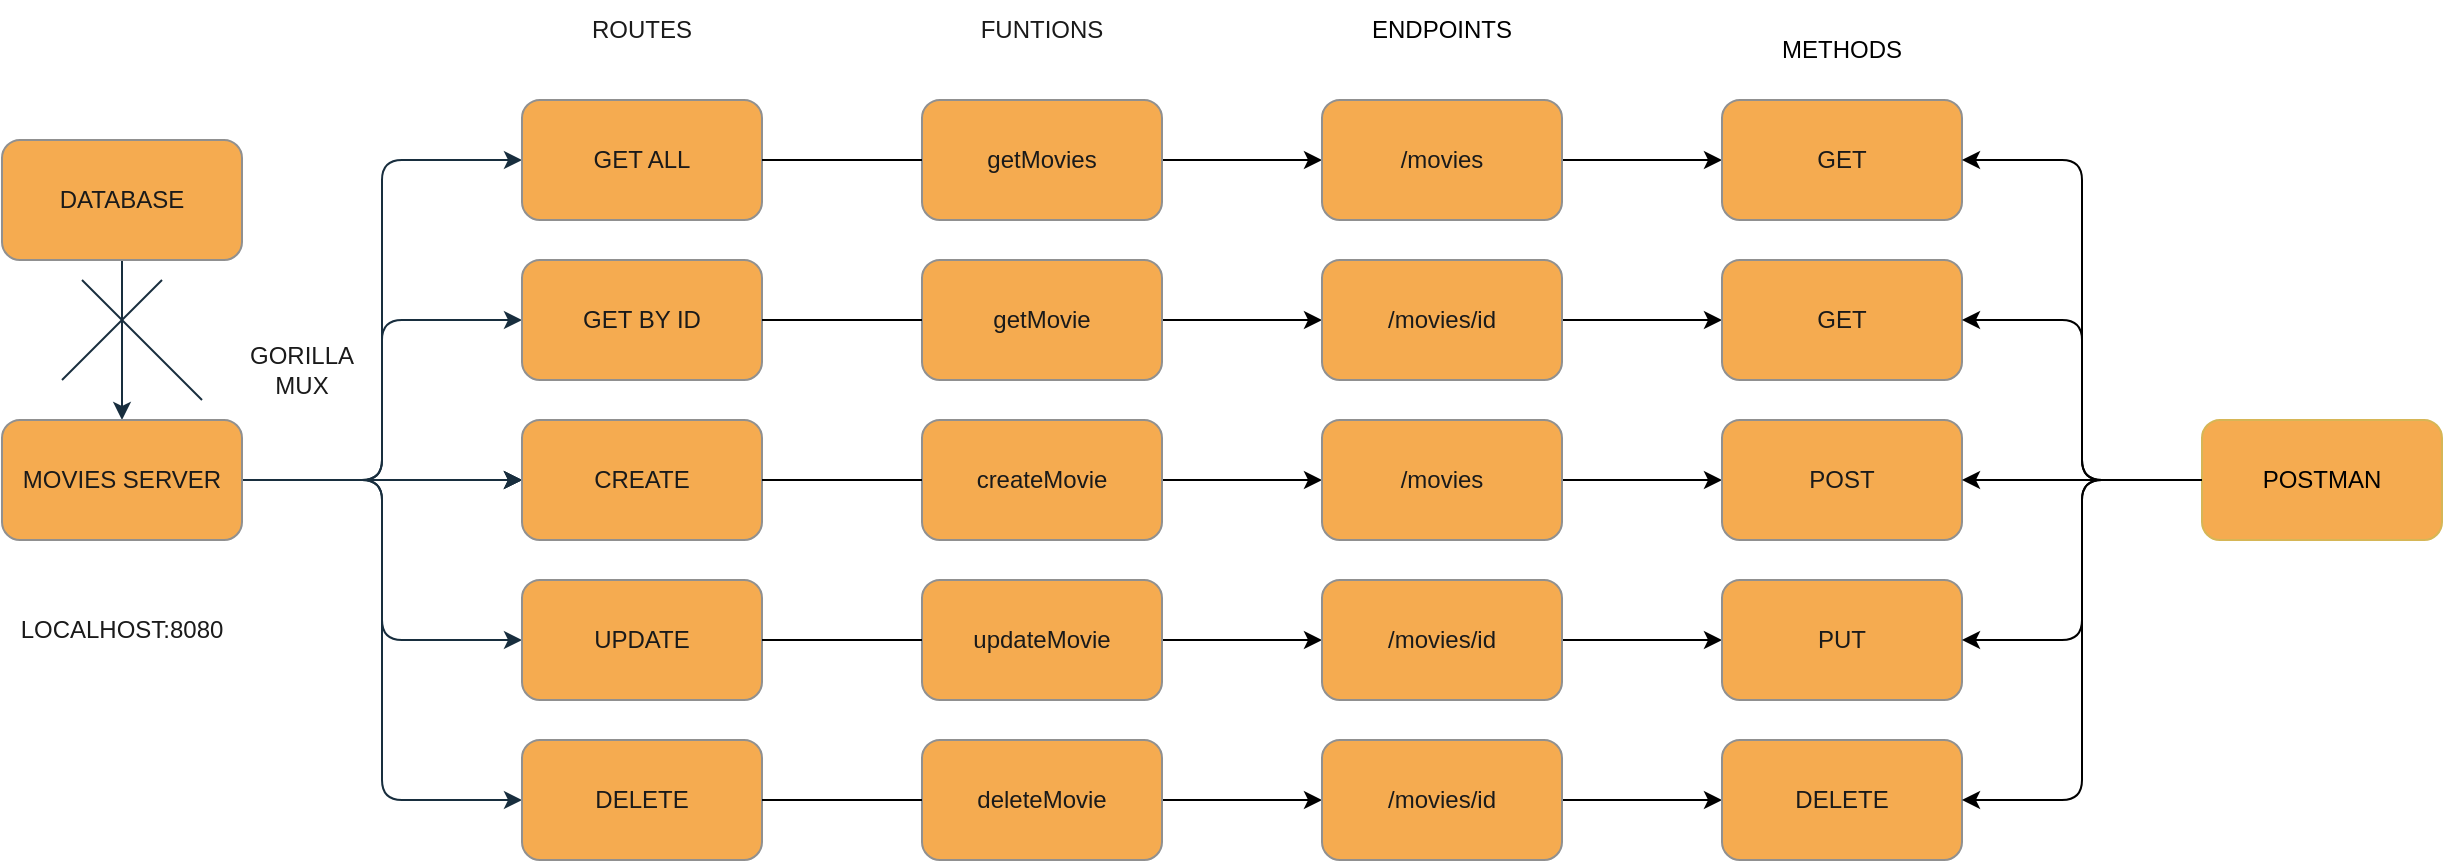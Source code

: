 <mxfile version="23.1.5" type="github">
  <diagram name="Page-1" id="TWm2WNOojCXmG828KJlD">
    <mxGraphModel dx="1426" dy="905" grid="1" gridSize="10" guides="1" tooltips="1" connect="1" arrows="1" fold="1" page="1" pageScale="1" pageWidth="850" pageHeight="1100" math="0" shadow="0">
      <root>
        <mxCell id="0" />
        <mxCell id="1" parent="0" />
        <mxCell id="EWhgeYXYT30elMlZ50Et-3" value="" style="edgeStyle=orthogonalEdgeStyle;rounded=1;orthogonalLoop=1;jettySize=auto;html=1;labelBackgroundColor=none;strokeColor=#182E3E;fontColor=default;" edge="1" parent="1" source="EWhgeYXYT30elMlZ50Et-2" target="EWhgeYXYT30elMlZ50Et-1">
          <mxGeometry relative="1" as="geometry" />
        </mxCell>
        <mxCell id="EWhgeYXYT30elMlZ50Et-7" value="" style="edgeStyle=orthogonalEdgeStyle;rounded=1;orthogonalLoop=1;jettySize=auto;html=1;labelBackgroundColor=none;strokeColor=#182E3E;fontColor=default;" edge="1" parent="1" source="EWhgeYXYT30elMlZ50Et-1" target="EWhgeYXYT30elMlZ50Et-6">
          <mxGeometry relative="1" as="geometry" />
        </mxCell>
        <mxCell id="EWhgeYXYT30elMlZ50Et-8" value="" style="edgeStyle=orthogonalEdgeStyle;rounded=1;orthogonalLoop=1;jettySize=auto;html=1;labelBackgroundColor=none;strokeColor=#182E3E;fontColor=default;" edge="1" parent="1" source="EWhgeYXYT30elMlZ50Et-1" target="EWhgeYXYT30elMlZ50Et-6">
          <mxGeometry relative="1" as="geometry" />
        </mxCell>
        <mxCell id="EWhgeYXYT30elMlZ50Et-9" value="" style="edgeStyle=orthogonalEdgeStyle;rounded=1;orthogonalLoop=1;jettySize=auto;html=1;labelBackgroundColor=none;strokeColor=#182E3E;fontColor=default;" edge="1" parent="1" source="EWhgeYXYT30elMlZ50Et-1" target="EWhgeYXYT30elMlZ50Et-6">
          <mxGeometry relative="1" as="geometry" />
        </mxCell>
        <mxCell id="EWhgeYXYT30elMlZ50Et-11" value="" style="edgeStyle=orthogonalEdgeStyle;rounded=1;orthogonalLoop=1;jettySize=auto;html=1;labelBackgroundColor=none;strokeColor=#182E3E;fontColor=default;" edge="1" parent="1" source="EWhgeYXYT30elMlZ50Et-1" target="EWhgeYXYT30elMlZ50Et-10">
          <mxGeometry relative="1" as="geometry">
            <Array as="points">
              <mxPoint x="200" y="460" />
              <mxPoint x="200" y="380" />
            </Array>
          </mxGeometry>
        </mxCell>
        <mxCell id="EWhgeYXYT30elMlZ50Et-13" value="" style="edgeStyle=orthogonalEdgeStyle;rounded=1;orthogonalLoop=1;jettySize=auto;html=1;labelBackgroundColor=none;strokeColor=#182E3E;fontColor=default;" edge="1" parent="1" source="EWhgeYXYT30elMlZ50Et-1" target="EWhgeYXYT30elMlZ50Et-12">
          <mxGeometry relative="1" as="geometry">
            <Array as="points">
              <mxPoint x="200" y="460" />
              <mxPoint x="200" y="300" />
            </Array>
          </mxGeometry>
        </mxCell>
        <mxCell id="EWhgeYXYT30elMlZ50Et-15" value="" style="edgeStyle=orthogonalEdgeStyle;rounded=1;orthogonalLoop=1;jettySize=auto;html=1;labelBackgroundColor=none;strokeColor=#182E3E;fontColor=default;" edge="1" parent="1" source="EWhgeYXYT30elMlZ50Et-1" target="EWhgeYXYT30elMlZ50Et-14">
          <mxGeometry relative="1" as="geometry">
            <Array as="points">
              <mxPoint x="200" y="460" />
              <mxPoint x="200" y="540" />
            </Array>
          </mxGeometry>
        </mxCell>
        <mxCell id="EWhgeYXYT30elMlZ50Et-17" value="" style="edgeStyle=orthogonalEdgeStyle;rounded=1;orthogonalLoop=1;jettySize=auto;html=1;labelBackgroundColor=none;strokeColor=#182E3E;fontColor=default;" edge="1" parent="1" source="EWhgeYXYT30elMlZ50Et-1" target="EWhgeYXYT30elMlZ50Et-16">
          <mxGeometry relative="1" as="geometry">
            <Array as="points">
              <mxPoint x="200" y="460" />
              <mxPoint x="200" y="620" />
            </Array>
          </mxGeometry>
        </mxCell>
        <mxCell id="EWhgeYXYT30elMlZ50Et-1" value="MOVIES SERVER" style="rounded=1;whiteSpace=wrap;html=1;labelBackgroundColor=none;fillColor=#F5AB50;strokeColor=#909090;fontColor=#1A1A1A;" vertex="1" parent="1">
          <mxGeometry x="10" y="430" width="120" height="60" as="geometry" />
        </mxCell>
        <mxCell id="EWhgeYXYT30elMlZ50Et-2" value="DATABASE" style="rounded=1;whiteSpace=wrap;html=1;labelBackgroundColor=none;fillColor=#F5AB50;strokeColor=#909090;fontColor=#1A1A1A;" vertex="1" parent="1">
          <mxGeometry x="10" y="290" width="120" height="60" as="geometry" />
        </mxCell>
        <mxCell id="EWhgeYXYT30elMlZ50Et-4" value="" style="endArrow=none;html=1;rounded=1;labelBackgroundColor=none;strokeColor=#182E3E;fontColor=default;" edge="1" parent="1">
          <mxGeometry width="50" height="50" relative="1" as="geometry">
            <mxPoint x="40" y="410" as="sourcePoint" />
            <mxPoint x="90" y="360" as="targetPoint" />
          </mxGeometry>
        </mxCell>
        <mxCell id="EWhgeYXYT30elMlZ50Et-5" value="" style="endArrow=none;html=1;rounded=1;labelBackgroundColor=none;strokeColor=#182E3E;fontColor=default;" edge="1" parent="1">
          <mxGeometry width="50" height="50" relative="1" as="geometry">
            <mxPoint x="50" y="360" as="sourcePoint" />
            <mxPoint x="110" y="420" as="targetPoint" />
          </mxGeometry>
        </mxCell>
        <mxCell id="EWhgeYXYT30elMlZ50Et-6" value="CREATE" style="rounded=1;whiteSpace=wrap;html=1;labelBackgroundColor=none;fillColor=#F5AB50;strokeColor=#909090;fontColor=#1A1A1A;" vertex="1" parent="1">
          <mxGeometry x="270" y="430" width="120" height="60" as="geometry" />
        </mxCell>
        <mxCell id="EWhgeYXYT30elMlZ50Et-10" value="GET BY ID" style="rounded=1;whiteSpace=wrap;html=1;labelBackgroundColor=none;fillColor=#F5AB50;strokeColor=#909090;fontColor=#1A1A1A;" vertex="1" parent="1">
          <mxGeometry x="270" y="350" width="120" height="60" as="geometry" />
        </mxCell>
        <mxCell id="EWhgeYXYT30elMlZ50Et-27" value="" style="rounded=1;orthogonalLoop=1;jettySize=auto;html=1;labelBackgroundColor=none;strokeColor=none;fontColor=default;" edge="1" parent="1" source="EWhgeYXYT30elMlZ50Et-12" target="EWhgeYXYT30elMlZ50Et-26">
          <mxGeometry relative="1" as="geometry" />
        </mxCell>
        <mxCell id="EWhgeYXYT30elMlZ50Et-12" value="GET ALL" style="rounded=1;whiteSpace=wrap;html=1;labelBackgroundColor=none;fillColor=#F5AB50;strokeColor=#909090;fontColor=#1A1A1A;" vertex="1" parent="1">
          <mxGeometry x="270" y="270" width="120" height="60" as="geometry" />
        </mxCell>
        <mxCell id="EWhgeYXYT30elMlZ50Et-33" value="" style="edgeStyle=orthogonalEdgeStyle;rounded=1;orthogonalLoop=1;jettySize=auto;html=1;labelBackgroundColor=none;strokeColor=none;fontColor=default;" edge="1" parent="1" source="EWhgeYXYT30elMlZ50Et-14" target="EWhgeYXYT30elMlZ50Et-32">
          <mxGeometry relative="1" as="geometry" />
        </mxCell>
        <mxCell id="EWhgeYXYT30elMlZ50Et-14" value="UPDATE" style="rounded=1;whiteSpace=wrap;html=1;labelBackgroundColor=none;fillColor=#F5AB50;strokeColor=#909090;fontColor=#1A1A1A;" vertex="1" parent="1">
          <mxGeometry x="270" y="510" width="120" height="60" as="geometry" />
        </mxCell>
        <mxCell id="EWhgeYXYT30elMlZ50Et-16" value="DELETE" style="rounded=1;whiteSpace=wrap;html=1;labelBackgroundColor=none;fillColor=#F5AB50;strokeColor=#909090;fontColor=#1A1A1A;" vertex="1" parent="1">
          <mxGeometry x="270" y="590" width="120" height="60" as="geometry" />
        </mxCell>
        <mxCell id="EWhgeYXYT30elMlZ50Et-20" value="GORILLA&lt;br&gt;MUX" style="text;html=1;align=center;verticalAlign=middle;whiteSpace=wrap;rounded=1;labelBackgroundColor=none;fontColor=#1A1A1A;" vertex="1" parent="1">
          <mxGeometry x="130" y="390" width="60" height="30" as="geometry" />
        </mxCell>
        <mxCell id="EWhgeYXYT30elMlZ50Et-24" value="LOCALHOST:8080" style="text;html=1;align=center;verticalAlign=middle;whiteSpace=wrap;rounded=1;labelBackgroundColor=none;fontColor=#1A1A1A;" vertex="1" parent="1">
          <mxGeometry x="40" y="520" width="60" height="30" as="geometry" />
        </mxCell>
        <mxCell id="EWhgeYXYT30elMlZ50Et-25" value="ROUTES" style="text;html=1;align=center;verticalAlign=middle;whiteSpace=wrap;rounded=1;labelBackgroundColor=none;fontColor=#1A1A1A;" vertex="1" parent="1">
          <mxGeometry x="300" y="220" width="60" height="30" as="geometry" />
        </mxCell>
        <mxCell id="EWhgeYXYT30elMlZ50Et-47" value="" style="edgeStyle=orthogonalEdgeStyle;rounded=1;orthogonalLoop=1;jettySize=auto;html=1;" edge="1" parent="1" source="EWhgeYXYT30elMlZ50Et-26" target="EWhgeYXYT30elMlZ50Et-46">
          <mxGeometry relative="1" as="geometry" />
        </mxCell>
        <mxCell id="EWhgeYXYT30elMlZ50Et-26" value="getMovies" style="rounded=1;whiteSpace=wrap;html=1;labelBackgroundColor=none;fillColor=#F5AB50;strokeColor=#909090;fontColor=#1A1A1A;" vertex="1" parent="1">
          <mxGeometry x="470" y="270" width="120" height="60" as="geometry" />
        </mxCell>
        <mxCell id="EWhgeYXYT30elMlZ50Et-49" value="" style="edgeStyle=orthogonalEdgeStyle;rounded=1;orthogonalLoop=1;jettySize=auto;html=1;" edge="1" parent="1" source="EWhgeYXYT30elMlZ50Et-28" target="EWhgeYXYT30elMlZ50Et-48">
          <mxGeometry relative="1" as="geometry" />
        </mxCell>
        <mxCell id="EWhgeYXYT30elMlZ50Et-28" value="getMovie" style="rounded=1;whiteSpace=wrap;html=1;labelBackgroundColor=none;fillColor=#F5AB50;strokeColor=#909090;fontColor=#1A1A1A;" vertex="1" parent="1">
          <mxGeometry x="470" y="350" width="120" height="60" as="geometry" />
        </mxCell>
        <mxCell id="EWhgeYXYT30elMlZ50Et-51" value="" style="edgeStyle=orthogonalEdgeStyle;rounded=1;orthogonalLoop=1;jettySize=auto;html=1;" edge="1" parent="1" source="EWhgeYXYT30elMlZ50Et-30" target="EWhgeYXYT30elMlZ50Et-50">
          <mxGeometry relative="1" as="geometry" />
        </mxCell>
        <mxCell id="EWhgeYXYT30elMlZ50Et-30" value="createMovie" style="rounded=1;whiteSpace=wrap;html=1;labelBackgroundColor=none;fillColor=#F5AB50;strokeColor=#909090;fontColor=#1A1A1A;" vertex="1" parent="1">
          <mxGeometry x="470" y="430" width="120" height="60" as="geometry" />
        </mxCell>
        <mxCell id="EWhgeYXYT30elMlZ50Et-53" value="" style="edgeStyle=orthogonalEdgeStyle;rounded=1;orthogonalLoop=1;jettySize=auto;html=1;" edge="1" parent="1" source="EWhgeYXYT30elMlZ50Et-32" target="EWhgeYXYT30elMlZ50Et-52">
          <mxGeometry relative="1" as="geometry" />
        </mxCell>
        <mxCell id="EWhgeYXYT30elMlZ50Et-32" value="updateMovie" style="rounded=1;whiteSpace=wrap;html=1;labelBackgroundColor=none;fillColor=#F5AB50;strokeColor=#909090;fontColor=#1A1A1A;" vertex="1" parent="1">
          <mxGeometry x="470" y="510" width="120" height="60" as="geometry" />
        </mxCell>
        <mxCell id="EWhgeYXYT30elMlZ50Et-55" value="" style="edgeStyle=orthogonalEdgeStyle;rounded=1;orthogonalLoop=1;jettySize=auto;html=1;" edge="1" parent="1" source="EWhgeYXYT30elMlZ50Et-34" target="EWhgeYXYT30elMlZ50Et-54">
          <mxGeometry relative="1" as="geometry" />
        </mxCell>
        <mxCell id="EWhgeYXYT30elMlZ50Et-34" value="deleteMovie" style="rounded=1;whiteSpace=wrap;html=1;labelBackgroundColor=none;fillColor=#F5AB50;strokeColor=#909090;fontColor=#1A1A1A;" vertex="1" parent="1">
          <mxGeometry x="470" y="590" width="120" height="60" as="geometry" />
        </mxCell>
        <mxCell id="EWhgeYXYT30elMlZ50Et-38" value="FUNTIONS" style="text;html=1;align=center;verticalAlign=middle;whiteSpace=wrap;rounded=1;labelBackgroundColor=none;fontColor=#1A1A1A;" vertex="1" parent="1">
          <mxGeometry x="500" y="220" width="60" height="30" as="geometry" />
        </mxCell>
        <mxCell id="EWhgeYXYT30elMlZ50Et-40" value="" style="endArrow=none;html=1;rounded=1;exitX=1;exitY=0.5;exitDx=0;exitDy=0;entryX=0;entryY=0.5;entryDx=0;entryDy=0;" edge="1" parent="1" source="EWhgeYXYT30elMlZ50Et-12" target="EWhgeYXYT30elMlZ50Et-26">
          <mxGeometry width="50" height="50" relative="1" as="geometry">
            <mxPoint x="450" y="180" as="sourcePoint" />
            <mxPoint x="520" y="180" as="targetPoint" />
          </mxGeometry>
        </mxCell>
        <mxCell id="EWhgeYXYT30elMlZ50Et-42" value="" style="endArrow=none;html=1;rounded=1;entryX=0;entryY=0.5;entryDx=0;entryDy=0;exitX=1;exitY=0.5;exitDx=0;exitDy=0;" edge="1" parent="1" source="EWhgeYXYT30elMlZ50Et-16" target="EWhgeYXYT30elMlZ50Et-34">
          <mxGeometry width="50" height="50" relative="1" as="geometry">
            <mxPoint x="400" y="510" as="sourcePoint" />
            <mxPoint x="450" y="460" as="targetPoint" />
          </mxGeometry>
        </mxCell>
        <mxCell id="EWhgeYXYT30elMlZ50Et-43" value="" style="endArrow=none;html=1;rounded=1;exitX=1;exitY=0.5;exitDx=0;exitDy=0;entryX=0;entryY=0.5;entryDx=0;entryDy=0;" edge="1" parent="1" source="EWhgeYXYT30elMlZ50Et-14" target="EWhgeYXYT30elMlZ50Et-32">
          <mxGeometry width="50" height="50" relative="1" as="geometry">
            <mxPoint x="400" y="510" as="sourcePoint" />
            <mxPoint x="450" y="460" as="targetPoint" />
          </mxGeometry>
        </mxCell>
        <mxCell id="EWhgeYXYT30elMlZ50Et-44" value="" style="endArrow=none;html=1;rounded=1;entryX=0;entryY=0.5;entryDx=0;entryDy=0;exitX=1;exitY=0.5;exitDx=0;exitDy=0;" edge="1" parent="1" source="EWhgeYXYT30elMlZ50Et-6" target="EWhgeYXYT30elMlZ50Et-30">
          <mxGeometry width="50" height="50" relative="1" as="geometry">
            <mxPoint x="400" y="510" as="sourcePoint" />
            <mxPoint x="450" y="460" as="targetPoint" />
          </mxGeometry>
        </mxCell>
        <mxCell id="EWhgeYXYT30elMlZ50Et-45" value="" style="endArrow=none;html=1;rounded=1;entryX=0;entryY=0.5;entryDx=0;entryDy=0;exitX=1;exitY=0.5;exitDx=0;exitDy=0;" edge="1" parent="1" source="EWhgeYXYT30elMlZ50Et-10" target="EWhgeYXYT30elMlZ50Et-28">
          <mxGeometry width="50" height="50" relative="1" as="geometry">
            <mxPoint x="400" y="510" as="sourcePoint" />
            <mxPoint x="450" y="460" as="targetPoint" />
          </mxGeometry>
        </mxCell>
        <mxCell id="EWhgeYXYT30elMlZ50Et-58" value="" style="edgeStyle=orthogonalEdgeStyle;rounded=1;orthogonalLoop=1;jettySize=auto;html=1;" edge="1" parent="1" source="EWhgeYXYT30elMlZ50Et-46" target="EWhgeYXYT30elMlZ50Et-57">
          <mxGeometry relative="1" as="geometry" />
        </mxCell>
        <mxCell id="EWhgeYXYT30elMlZ50Et-46" value="/movies" style="rounded=1;whiteSpace=wrap;html=1;labelBackgroundColor=none;fillColor=#F5AB50;strokeColor=#909090;fontColor=#1A1A1A;" vertex="1" parent="1">
          <mxGeometry x="670" y="270" width="120" height="60" as="geometry" />
        </mxCell>
        <mxCell id="EWhgeYXYT30elMlZ50Et-60" value="" style="edgeStyle=orthogonalEdgeStyle;rounded=1;orthogonalLoop=1;jettySize=auto;html=1;" edge="1" parent="1" source="EWhgeYXYT30elMlZ50Et-48" target="EWhgeYXYT30elMlZ50Et-59">
          <mxGeometry relative="1" as="geometry" />
        </mxCell>
        <mxCell id="EWhgeYXYT30elMlZ50Et-48" value="/movies/id" style="rounded=1;whiteSpace=wrap;html=1;labelBackgroundColor=none;fillColor=#F5AB50;strokeColor=#909090;fontColor=#1A1A1A;" vertex="1" parent="1">
          <mxGeometry x="670" y="350" width="120" height="60" as="geometry" />
        </mxCell>
        <mxCell id="EWhgeYXYT30elMlZ50Et-62" value="" style="edgeStyle=orthogonalEdgeStyle;rounded=1;orthogonalLoop=1;jettySize=auto;html=1;" edge="1" parent="1" source="EWhgeYXYT30elMlZ50Et-50" target="EWhgeYXYT30elMlZ50Et-61">
          <mxGeometry relative="1" as="geometry" />
        </mxCell>
        <mxCell id="EWhgeYXYT30elMlZ50Et-50" value="/movies" style="rounded=1;whiteSpace=wrap;html=1;labelBackgroundColor=none;fillColor=#F5AB50;strokeColor=#909090;fontColor=#1A1A1A;" vertex="1" parent="1">
          <mxGeometry x="670" y="430" width="120" height="60" as="geometry" />
        </mxCell>
        <mxCell id="EWhgeYXYT30elMlZ50Et-64" value="" style="edgeStyle=orthogonalEdgeStyle;rounded=1;orthogonalLoop=1;jettySize=auto;html=1;" edge="1" parent="1" source="EWhgeYXYT30elMlZ50Et-52" target="EWhgeYXYT30elMlZ50Et-63">
          <mxGeometry relative="1" as="geometry" />
        </mxCell>
        <mxCell id="EWhgeYXYT30elMlZ50Et-52" value="/movies/id" style="rounded=1;whiteSpace=wrap;html=1;labelBackgroundColor=none;fillColor=#F5AB50;strokeColor=#909090;fontColor=#1A1A1A;" vertex="1" parent="1">
          <mxGeometry x="670" y="510" width="120" height="60" as="geometry" />
        </mxCell>
        <mxCell id="EWhgeYXYT30elMlZ50Et-66" value="" style="edgeStyle=orthogonalEdgeStyle;rounded=1;orthogonalLoop=1;jettySize=auto;html=1;" edge="1" parent="1" source="EWhgeYXYT30elMlZ50Et-54" target="EWhgeYXYT30elMlZ50Et-65">
          <mxGeometry relative="1" as="geometry" />
        </mxCell>
        <mxCell id="EWhgeYXYT30elMlZ50Et-54" value="/movies/id" style="rounded=1;whiteSpace=wrap;html=1;labelBackgroundColor=none;fillColor=#F5AB50;strokeColor=#909090;fontColor=#1A1A1A;" vertex="1" parent="1">
          <mxGeometry x="670" y="590" width="120" height="60" as="geometry" />
        </mxCell>
        <mxCell id="EWhgeYXYT30elMlZ50Et-56" value="ENDPOINTS" style="text;html=1;align=center;verticalAlign=middle;whiteSpace=wrap;rounded=0;" vertex="1" parent="1">
          <mxGeometry x="700" y="220" width="60" height="30" as="geometry" />
        </mxCell>
        <mxCell id="EWhgeYXYT30elMlZ50Et-57" value="GET" style="rounded=1;whiteSpace=wrap;html=1;labelBackgroundColor=none;fillColor=#F5AB50;strokeColor=#909090;fontColor=#1A1A1A;" vertex="1" parent="1">
          <mxGeometry x="870" y="270" width="120" height="60" as="geometry" />
        </mxCell>
        <mxCell id="EWhgeYXYT30elMlZ50Et-59" value="GET" style="rounded=1;whiteSpace=wrap;html=1;labelBackgroundColor=none;fillColor=#F5AB50;strokeColor=#909090;fontColor=#1A1A1A;" vertex="1" parent="1">
          <mxGeometry x="870" y="350" width="120" height="60" as="geometry" />
        </mxCell>
        <mxCell id="EWhgeYXYT30elMlZ50Et-61" value="POST" style="rounded=1;whiteSpace=wrap;html=1;labelBackgroundColor=none;fillColor=#F5AB50;strokeColor=#909090;fontColor=#1A1A1A;" vertex="1" parent="1">
          <mxGeometry x="870" y="430" width="120" height="60" as="geometry" />
        </mxCell>
        <mxCell id="EWhgeYXYT30elMlZ50Et-63" value="PUT" style="rounded=1;whiteSpace=wrap;html=1;labelBackgroundColor=none;fillColor=#F5AB50;strokeColor=#909090;fontColor=#1A1A1A;" vertex="1" parent="1">
          <mxGeometry x="870" y="510" width="120" height="60" as="geometry" />
        </mxCell>
        <mxCell id="EWhgeYXYT30elMlZ50Et-65" value="DELETE" style="rounded=1;whiteSpace=wrap;html=1;labelBackgroundColor=none;fillColor=#F5AB50;strokeColor=#909090;fontColor=#1A1A1A;" vertex="1" parent="1">
          <mxGeometry x="870" y="590" width="120" height="60" as="geometry" />
        </mxCell>
        <mxCell id="EWhgeYXYT30elMlZ50Et-67" value="METHODS" style="text;html=1;align=center;verticalAlign=middle;whiteSpace=wrap;rounded=0;" vertex="1" parent="1">
          <mxGeometry x="900" y="230" width="60" height="30" as="geometry" />
        </mxCell>
        <mxCell id="EWhgeYXYT30elMlZ50Et-69" value="" style="edgeStyle=orthogonalEdgeStyle;rounded=1;orthogonalLoop=1;jettySize=auto;html=1;entryX=1;entryY=0.5;entryDx=0;entryDy=0;" edge="1" parent="1" source="EWhgeYXYT30elMlZ50Et-68" target="EWhgeYXYT30elMlZ50Et-61">
          <mxGeometry relative="1" as="geometry">
            <mxPoint x="1030" y="460" as="targetPoint" />
          </mxGeometry>
        </mxCell>
        <mxCell id="EWhgeYXYT30elMlZ50Et-68" value="POSTMAN" style="rounded=1;whiteSpace=wrap;html=1;fillColor=#F5AB50;strokeColor=#d6b656;" vertex="1" parent="1">
          <mxGeometry x="1110" y="430" width="120" height="60" as="geometry" />
        </mxCell>
        <mxCell id="EWhgeYXYT30elMlZ50Et-71" value="" style="edgeStyle=orthogonalEdgeStyle;rounded=1;orthogonalLoop=1;jettySize=auto;html=1;entryX=1;entryY=0.5;entryDx=0;entryDy=0;exitX=0;exitY=0.5;exitDx=0;exitDy=0;" edge="1" parent="1" source="EWhgeYXYT30elMlZ50Et-68" target="EWhgeYXYT30elMlZ50Et-65">
          <mxGeometry relative="1" as="geometry">
            <mxPoint x="1000" y="470" as="targetPoint" />
            <mxPoint x="1120" y="470" as="sourcePoint" />
          </mxGeometry>
        </mxCell>
        <mxCell id="EWhgeYXYT30elMlZ50Et-72" value="" style="edgeStyle=orthogonalEdgeStyle;rounded=1;orthogonalLoop=1;jettySize=auto;html=1;entryX=1;entryY=0.5;entryDx=0;entryDy=0;exitX=0;exitY=0.5;exitDx=0;exitDy=0;" edge="1" parent="1" source="EWhgeYXYT30elMlZ50Et-68" target="EWhgeYXYT30elMlZ50Et-63">
          <mxGeometry relative="1" as="geometry">
            <mxPoint x="1000" y="470" as="targetPoint" />
            <mxPoint x="1120" y="470" as="sourcePoint" />
          </mxGeometry>
        </mxCell>
        <mxCell id="EWhgeYXYT30elMlZ50Et-73" value="" style="edgeStyle=orthogonalEdgeStyle;rounded=1;orthogonalLoop=1;jettySize=auto;html=1;entryX=1;entryY=0.5;entryDx=0;entryDy=0;exitX=0;exitY=0.5;exitDx=0;exitDy=0;" edge="1" parent="1" source="EWhgeYXYT30elMlZ50Et-68" target="EWhgeYXYT30elMlZ50Et-59">
          <mxGeometry relative="1" as="geometry">
            <mxPoint x="1000" y="470" as="targetPoint" />
            <mxPoint x="1120" y="470" as="sourcePoint" />
          </mxGeometry>
        </mxCell>
        <mxCell id="EWhgeYXYT30elMlZ50Et-74" value="" style="edgeStyle=orthogonalEdgeStyle;rounded=1;orthogonalLoop=1;jettySize=auto;html=1;entryX=1;entryY=0.5;entryDx=0;entryDy=0;exitX=0;exitY=0.5;exitDx=0;exitDy=0;" edge="1" parent="1" source="EWhgeYXYT30elMlZ50Et-68" target="EWhgeYXYT30elMlZ50Et-57">
          <mxGeometry relative="1" as="geometry">
            <mxPoint x="1000" y="470" as="targetPoint" />
            <mxPoint x="1110" y="550" as="sourcePoint" />
          </mxGeometry>
        </mxCell>
      </root>
    </mxGraphModel>
  </diagram>
</mxfile>
